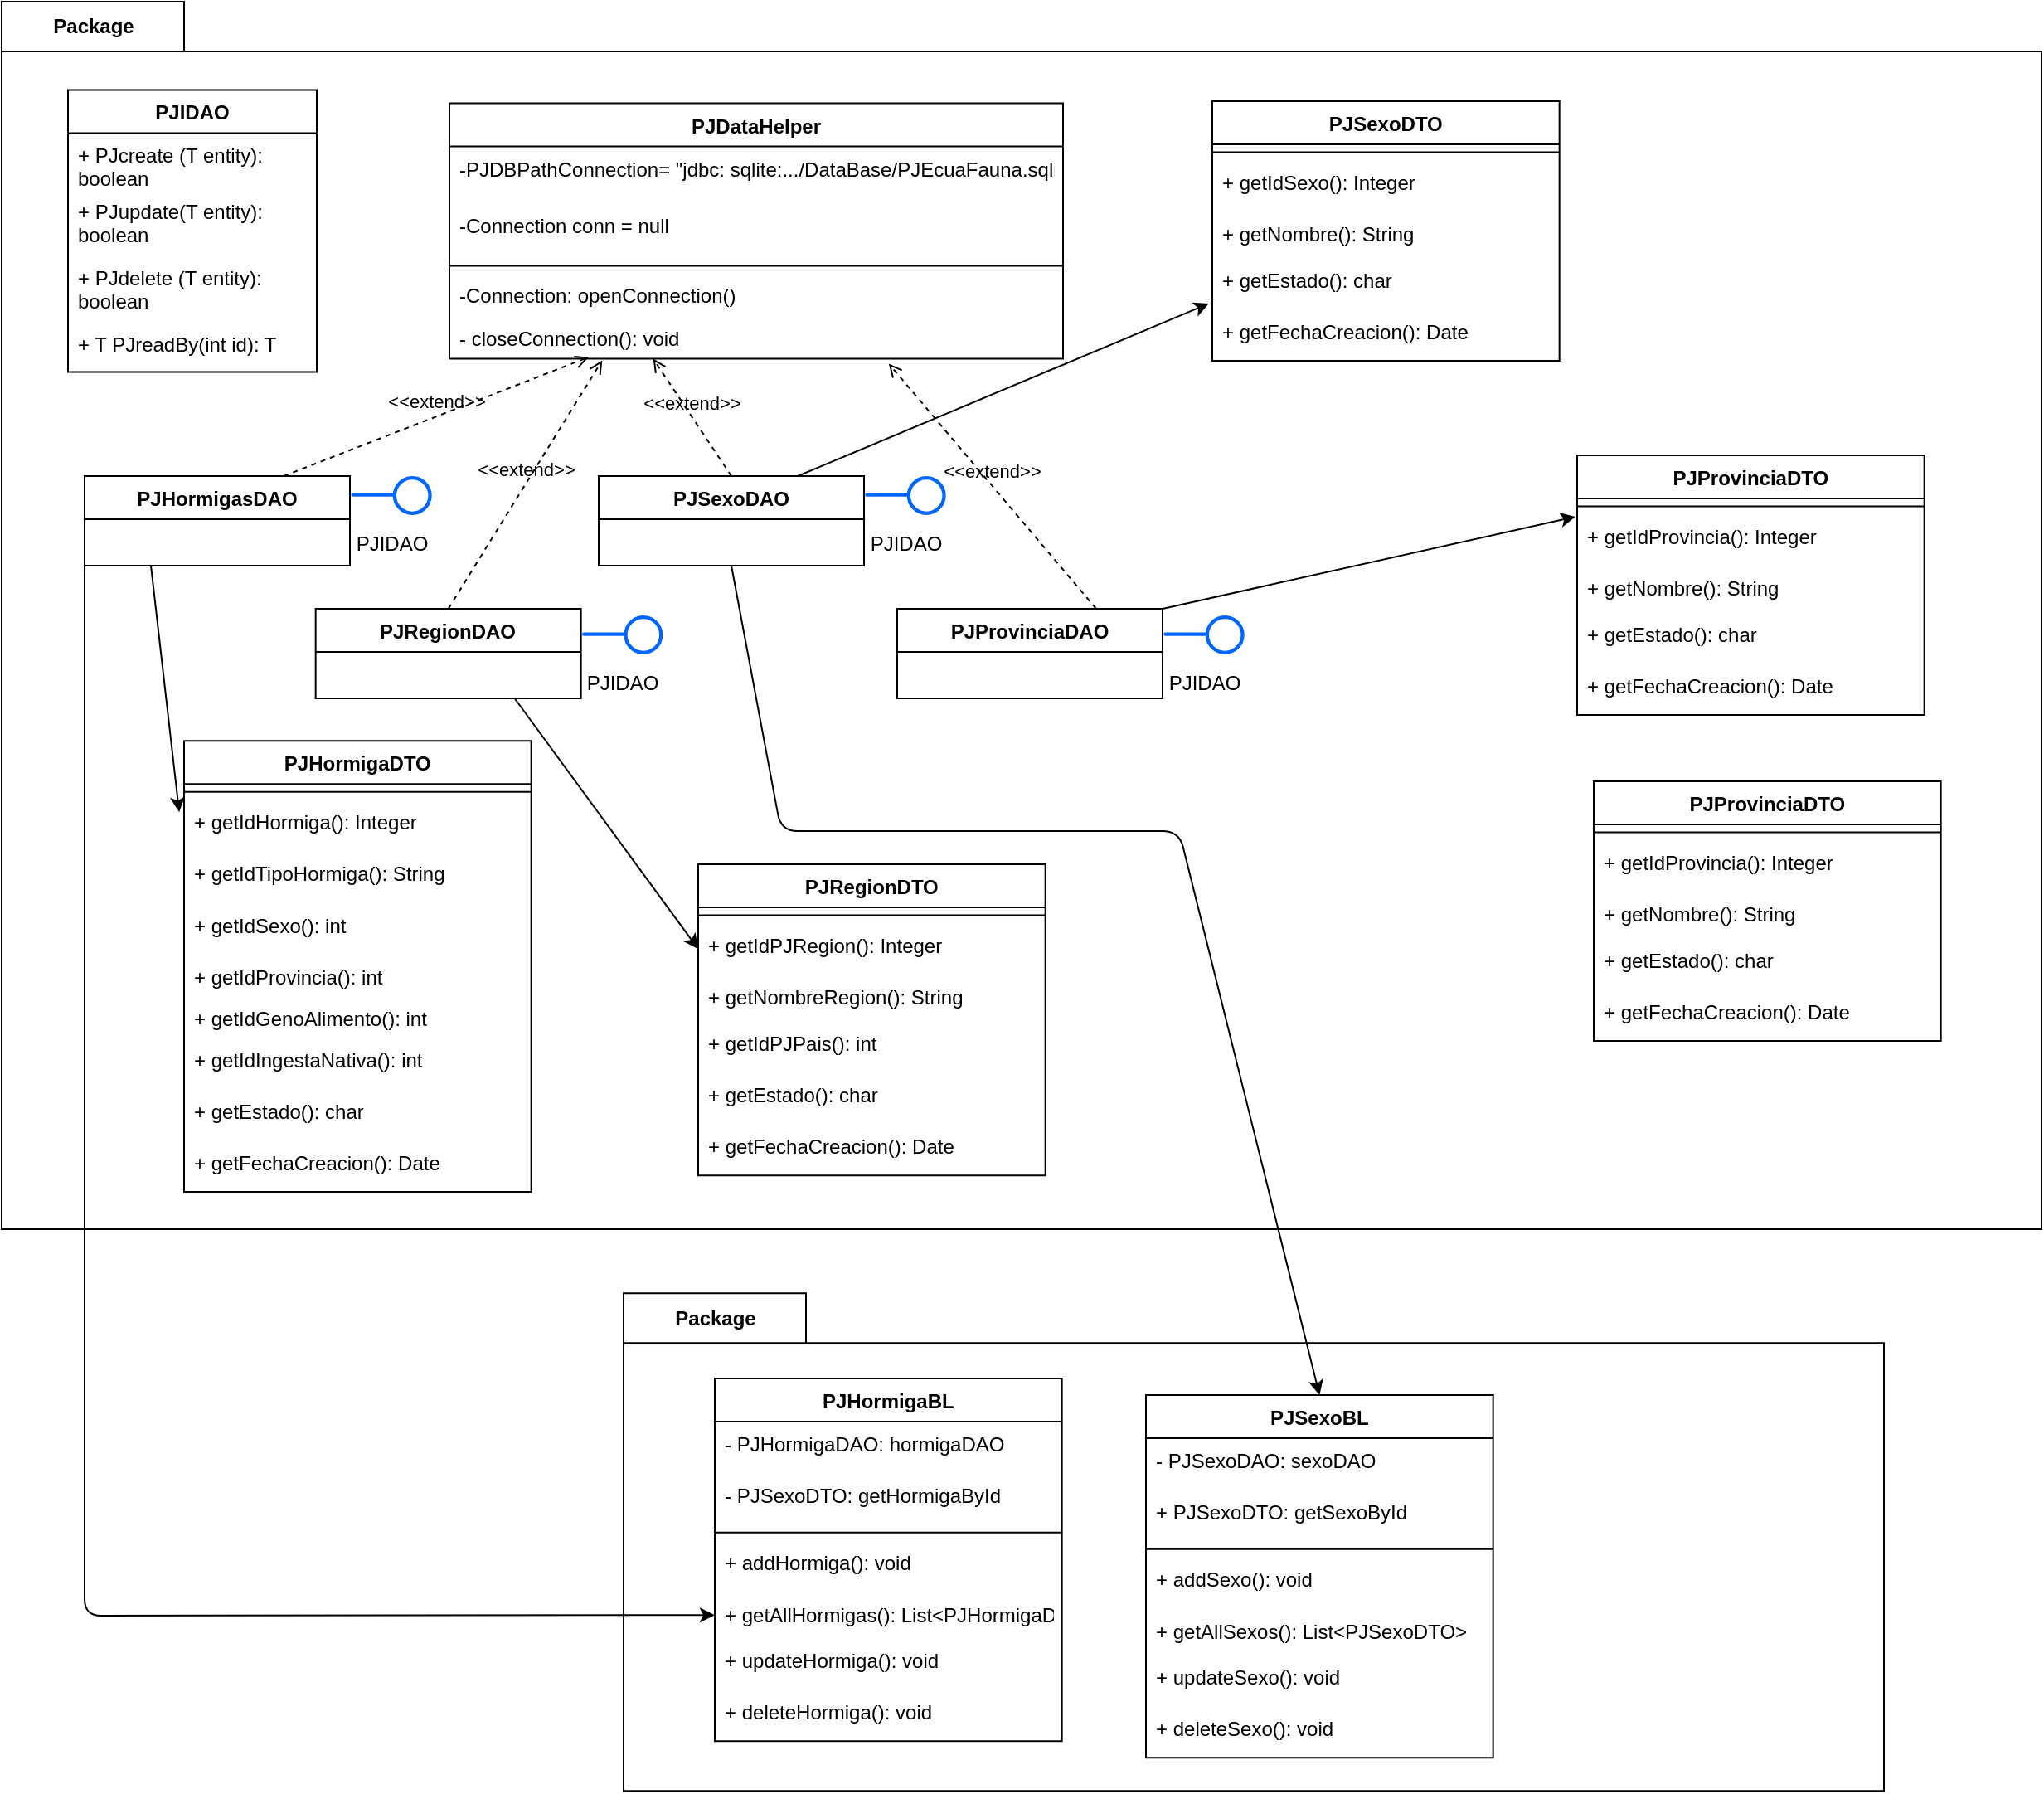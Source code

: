 <mxfile>
    <diagram id="jJ0p9y57wt_81p04c-W-" name="Page-1">
        <mxGraphModel dx="902" dy="467" grid="1" gridSize="10" guides="1" tooltips="1" connect="1" arrows="1" fold="1" page="1" pageScale="1" pageWidth="850" pageHeight="1100" math="0" shadow="0">
            <root>
                <mxCell id="0"/>
                <mxCell id="1" parent="0"/>
                <mxCell id="141" value="Package" style="shape=folder;fontStyle=1;tabWidth=110;tabHeight=30;tabPosition=left;html=1;boundedLbl=1;labelInHeader=1;container=1;collapsible=0;" vertex="1" parent="1">
                    <mxGeometry x="395" y="788.64" width="760" height="299.998" as="geometry"/>
                </mxCell>
                <mxCell id="142" value="" style="html=1;strokeColor=none;resizeWidth=1;resizeHeight=1;fillColor=none;part=1;connectable=0;allowArrows=0;deletable=0;" vertex="1" parent="141">
                    <mxGeometry width="760" height="196" relative="1" as="geometry">
                        <mxPoint y="30" as="offset"/>
                    </mxGeometry>
                </mxCell>
                <mxCell id="121" value="PJSexoBL" style="swimlane;fontStyle=1;align=center;verticalAlign=top;childLayout=stackLayout;horizontal=1;startSize=26;horizontalStack=0;resizeParent=1;resizeParentMax=0;resizeLast=0;collapsible=1;marginBottom=0;" vertex="1" parent="141">
                    <mxGeometry x="314.999" y="61.361" width="209.33" height="218.637" as="geometry"/>
                </mxCell>
                <mxCell id="122" value="- PJSexoDAO: sexoDAO" style="text;strokeColor=none;fillColor=none;align=left;verticalAlign=top;spacingLeft=4;spacingRight=4;overflow=hidden;rotatable=0;points=[[0,0.5],[1,0.5]];portConstraint=eastwest;" vertex="1" parent="121">
                    <mxGeometry y="26" width="209.33" height="31.073" as="geometry"/>
                </mxCell>
                <mxCell id="123" value="+ PJSexoDTO: getSexoById" style="text;strokeColor=none;fillColor=none;align=left;verticalAlign=top;spacingLeft=4;spacingRight=4;overflow=hidden;rotatable=0;points=[[0,0.5],[1,0.5]];portConstraint=eastwest;" vertex="1" parent="121">
                    <mxGeometry y="57.073" width="209.33" height="31.073" as="geometry"/>
                </mxCell>
                <mxCell id="124" value="" style="line;strokeWidth=1;fillColor=none;align=left;verticalAlign=middle;spacingTop=-1;spacingLeft=3;spacingRight=3;rotatable=0;labelPosition=right;points=[];portConstraint=eastwest;strokeColor=inherit;" vertex="1" parent="121">
                    <mxGeometry y="88.146" width="209.33" height="9.561" as="geometry"/>
                </mxCell>
                <mxCell id="125" value="+ addSexo(): void" style="text;strokeColor=none;fillColor=none;align=left;verticalAlign=top;spacingLeft=4;spacingRight=4;overflow=hidden;rotatable=0;points=[[0,0.5],[1,0.5]];portConstraint=eastwest;" vertex="1" parent="121">
                    <mxGeometry y="97.707" width="209.33" height="31.073" as="geometry"/>
                </mxCell>
                <mxCell id="126" value="+ getAllSexos(): List&lt;PJSexoDTO&gt;" style="text;strokeColor=none;fillColor=none;align=left;verticalAlign=top;spacingLeft=4;spacingRight=4;overflow=hidden;rotatable=0;points=[[0,0.5],[1,0.5]];portConstraint=eastwest;" vertex="1" parent="121">
                    <mxGeometry y="128.78" width="209.33" height="27.71" as="geometry"/>
                </mxCell>
                <mxCell id="127" value="+ updateSexo(): void" style="text;strokeColor=none;fillColor=none;align=left;verticalAlign=top;spacingLeft=4;spacingRight=4;overflow=hidden;rotatable=0;points=[[0,0.5],[1,0.5]];portConstraint=eastwest;" vertex="1" parent="121">
                    <mxGeometry y="156.49" width="209.33" height="31.073" as="geometry"/>
                </mxCell>
                <mxCell id="128" value="+ deleteSexo(): void" style="text;strokeColor=none;fillColor=none;align=left;verticalAlign=top;spacingLeft=4;spacingRight=4;overflow=hidden;rotatable=0;points=[[0,0.5],[1,0.5]];portConstraint=eastwest;" vertex="1" parent="121">
                    <mxGeometry y="187.564" width="209.33" height="31.073" as="geometry"/>
                </mxCell>
                <mxCell id="112" value="PJHormigaBL" style="swimlane;fontStyle=1;align=center;verticalAlign=top;childLayout=stackLayout;horizontal=1;startSize=26;horizontalStack=0;resizeParent=1;resizeParentMax=0;resizeLast=0;collapsible=1;marginBottom=0;" vertex="1" parent="141">
                    <mxGeometry x="54.999" y="51.361" width="209.33" height="218.637" as="geometry"/>
                </mxCell>
                <mxCell id="118" value="- PJHormigaDAO: hormigaDAO" style="text;strokeColor=none;fillColor=none;align=left;verticalAlign=top;spacingLeft=4;spacingRight=4;overflow=hidden;rotatable=0;points=[[0,0.5],[1,0.5]];portConstraint=eastwest;" vertex="1" parent="112">
                    <mxGeometry y="26" width="209.33" height="31.073" as="geometry"/>
                </mxCell>
                <mxCell id="119" value="- PJSexoDTO: getHormigaById" style="text;strokeColor=none;fillColor=none;align=left;verticalAlign=top;spacingLeft=4;spacingRight=4;overflow=hidden;rotatable=0;points=[[0,0.5],[1,0.5]];portConstraint=eastwest;" vertex="1" parent="112">
                    <mxGeometry y="57.073" width="209.33" height="31.073" as="geometry"/>
                </mxCell>
                <mxCell id="113" value="" style="line;strokeWidth=1;fillColor=none;align=left;verticalAlign=middle;spacingTop=-1;spacingLeft=3;spacingRight=3;rotatable=0;labelPosition=right;points=[];portConstraint=eastwest;strokeColor=inherit;" vertex="1" parent="112">
                    <mxGeometry y="88.146" width="209.33" height="9.561" as="geometry"/>
                </mxCell>
                <mxCell id="114" value="+ addHormiga(): void" style="text;strokeColor=none;fillColor=none;align=left;verticalAlign=top;spacingLeft=4;spacingRight=4;overflow=hidden;rotatable=0;points=[[0,0.5],[1,0.5]];portConstraint=eastwest;" vertex="1" parent="112">
                    <mxGeometry y="97.707" width="209.33" height="31.073" as="geometry"/>
                </mxCell>
                <mxCell id="115" value="+ getAllHormigas(): List&lt;PJHormigaDTO&gt;" style="text;strokeColor=none;fillColor=none;align=left;verticalAlign=top;spacingLeft=4;spacingRight=4;overflow=hidden;rotatable=0;points=[[0,0.5],[1,0.5]];portConstraint=eastwest;" vertex="1" parent="112">
                    <mxGeometry y="128.78" width="209.33" height="27.71" as="geometry"/>
                </mxCell>
                <mxCell id="116" value="+ updateHormiga(): void" style="text;strokeColor=none;fillColor=none;align=left;verticalAlign=top;spacingLeft=4;spacingRight=4;overflow=hidden;rotatable=0;points=[[0,0.5],[1,0.5]];portConstraint=eastwest;" vertex="1" parent="112">
                    <mxGeometry y="156.49" width="209.33" height="31.073" as="geometry"/>
                </mxCell>
                <mxCell id="117" value="+ deleteHormiga(): void" style="text;strokeColor=none;fillColor=none;align=left;verticalAlign=top;spacingLeft=4;spacingRight=4;overflow=hidden;rotatable=0;points=[[0,0.5],[1,0.5]];portConstraint=eastwest;" vertex="1" parent="112">
                    <mxGeometry y="187.564" width="209.33" height="31.073" as="geometry"/>
                </mxCell>
                <mxCell id="139" value="Package" style="shape=folder;fontStyle=1;tabWidth=110;tabHeight=30;tabPosition=left;html=1;boundedLbl=1;labelInHeader=1;container=1;collapsible=0;" vertex="1" parent="1">
                    <mxGeometry x="20" y="10" width="1230" height="740" as="geometry"/>
                </mxCell>
                <mxCell id="140" value="" style="html=1;strokeColor=none;resizeWidth=1;resizeHeight=1;fillColor=none;part=1;connectable=0;allowArrows=0;deletable=0;" vertex="1" parent="139">
                    <mxGeometry width="1230" height="518" relative="1" as="geometry">
                        <mxPoint y="30" as="offset"/>
                    </mxGeometry>
                </mxCell>
                <mxCell id="147" value="PJIDAO&lt;span style=&quot;color: rgba(0, 0, 0, 0); font-family: monospace; font-size: 0px; text-align: start; background-color: rgb(251, 251, 251);&quot;&gt;%3CmxGraphModel%3E%3Croot%3E%3CmxCell%20id%3D%220%22%2F%3E%3CmxCell%20id%3D%221%22%20parent%3D%220%22%2F%3E%3CmxCell%20id%3D%222%22%20value%3D%22%26amp%3Blt%3B%26amp%3Blt%3Bextend%26amp%3Bgt%3B%26amp%3Bgt%3B%22%20style%3D%22html%3D1%3BverticalAlign%3Dbottom%3BlabelBackgroundColor%3Dnone%3BendArrow%3Dopen%3BendFill%3D0%3Bdashed%3D1%3BexitX%3D0.75%3BexitY%3D0%3BexitDx%3D0%3BexitDy%3D0%3BentryX%3D0.227%3BentryY%3D0.962%3BentryDx%3D0%3BentryDy%3D0%3BentryPerimeter%3D0%3B%22%20edge%3D%221%22%20parent%3D%221%22%3E%3CmxGeometry%20width%3D%22160%22%20relative%3D%221%22%20as%3D%22geometry%22%3E%3CmxPoint%20x%3D%22190%22%20y%3D%22356%22%20as%3D%22sourcePoint%22%2F%3E%3CmxPoint%20x%3D%22373.99%22%20y%3D%22253.012%22%20as%3D%22targetPoint%22%2F%3E%3C%2FmxGeometry%3E%3C%2FmxCell%3E%3C%2Froot%3E%3C%2FmxGraphModel%3E&lt;/span&gt;" style="aspect=fixed;perimeter=ellipsePerimeter;html=1;align=center;shadow=0;dashed=0;spacingTop=3;image;image=img/lib/active_directory/interface.svg;" vertex="1" parent="139">
                    <mxGeometry x="210" y="286" width="50" height="23.5" as="geometry"/>
                </mxCell>
                <mxCell id="149" value="PJIDAO&lt;span style=&quot;color: rgba(0, 0, 0, 0); font-family: monospace; font-size: 0px; text-align: start; background-color: rgb(251, 251, 251);&quot;&gt;%3CmxGraphModel%3E%3Croot%3E%3CmxCell%20id%3D%220%22%2F%3E%3CmxCell%20id%3D%221%22%20parent%3D%220%22%2F%3E%3CmxCell%20id%3D%222%22%20value%3D%22%26amp%3Blt%3B%26amp%3Blt%3Bextend%26amp%3Bgt%3B%26amp%3Bgt%3B%22%20style%3D%22html%3D1%3BverticalAlign%3Dbottom%3BlabelBackgroundColor%3Dnone%3BendArrow%3Dopen%3BendFill%3D0%3Bdashed%3D1%3BexitX%3D0.75%3BexitY%3D0%3BexitDx%3D0%3BexitDy%3D0%3BentryX%3D0.227%3BentryY%3D0.962%3BentryDx%3D0%3BentryDy%3D0%3BentryPerimeter%3D0%3B%22%20edge%3D%221%22%20parent%3D%221%22%3E%3CmxGeometry%20width%3D%22160%22%20relative%3D%221%22%20as%3D%22geometry%22%3E%3CmxPoint%20x%3D%22190%22%20y%3D%22356%22%20as%3D%22sourcePoint%22%2F%3E%3CmxPoint%20x%3D%22373.99%22%20y%3D%22253.012%22%20as%3D%22targetPoint%22%2F%3E%3C%2FmxGeometry%3E%3C%2FmxCell%3E%3C%2Froot%3E%3C%2FmxGraphModel%3E&lt;/span&gt;" style="aspect=fixed;perimeter=ellipsePerimeter;html=1;align=center;shadow=0;dashed=0;spacingTop=3;image;image=img/lib/active_directory/interface.svg;" vertex="1" parent="139">
                    <mxGeometry x="349.33" y="370" width="50" height="23.5" as="geometry"/>
                </mxCell>
                <mxCell id="150" value="PJIDAO&lt;span style=&quot;color: rgba(0, 0, 0, 0); font-family: monospace; font-size: 0px; text-align: start; background-color: rgb(251, 251, 251);&quot;&gt;%3CmxGraphModel%3E%3Croot%3E%3CmxCell%20id%3D%220%22%2F%3E%3CmxCell%20id%3D%221%22%20parent%3D%220%22%2F%3E%3CmxCell%20id%3D%222%22%20value%3D%22%26amp%3Blt%3B%26amp%3Blt%3Bextend%26amp%3Bgt%3B%26amp%3Bgt%3B%22%20style%3D%22html%3D1%3BverticalAlign%3Dbottom%3BlabelBackgroundColor%3Dnone%3BendArrow%3Dopen%3BendFill%3D0%3Bdashed%3D1%3BexitX%3D0.75%3BexitY%3D0%3BexitDx%3D0%3BexitDy%3D0%3BentryX%3D0.227%3BentryY%3D0.962%3BentryDx%3D0%3BentryDy%3D0%3BentryPerimeter%3D0%3B%22%20edge%3D%221%22%20parent%3D%221%22%3E%3CmxGeometry%20width%3D%22160%22%20relative%3D%221%22%20as%3D%22geometry%22%3E%3CmxPoint%20x%3D%22190%22%20y%3D%22356%22%20as%3D%22sourcePoint%22%2F%3E%3CmxPoint%20x%3D%22373.99%22%20y%3D%22253.012%22%20as%3D%22targetPoint%22%2F%3E%3C%2FmxGeometry%3E%3C%2FmxCell%3E%3C%2Froot%3E%3C%2FmxGraphModel%3E&lt;/span&gt;" style="aspect=fixed;perimeter=ellipsePerimeter;html=1;align=center;shadow=0;dashed=0;spacingTop=3;image;image=img/lib/active_directory/interface.svg;" vertex="1" parent="139">
                    <mxGeometry x="520" y="286" width="50" height="23.5" as="geometry"/>
                </mxCell>
                <mxCell id="151" value="PJIDAO&lt;span style=&quot;color: rgba(0, 0, 0, 0); font-family: monospace; font-size: 0px; text-align: start; background-color: rgb(251, 251, 251);&quot;&gt;%3CmxGraphModel%3E%3Croot%3E%3CmxCell%20id%3D%220%22%2F%3E%3CmxCell%20id%3D%221%22%20parent%3D%220%22%2F%3E%3CmxCell%20id%3D%222%22%20value%3D%22%26amp%3Blt%3B%26amp%3Blt%3Bextend%26amp%3Bgt%3B%26amp%3Bgt%3B%22%20style%3D%22html%3D1%3BverticalAlign%3Dbottom%3BlabelBackgroundColor%3Dnone%3BendArrow%3Dopen%3BendFill%3D0%3Bdashed%3D1%3BexitX%3D0.75%3BexitY%3D0%3BexitDx%3D0%3BexitDy%3D0%3BentryX%3D0.227%3BentryY%3D0.962%3BentryDx%3D0%3BentryDy%3D0%3BentryPerimeter%3D0%3B%22%20edge%3D%221%22%20parent%3D%221%22%3E%3CmxGeometry%20width%3D%22160%22%20relative%3D%221%22%20as%3D%22geometry%22%3E%3CmxPoint%20x%3D%22190%22%20y%3D%22356%22%20as%3D%22sourcePoint%22%2F%3E%3CmxPoint%20x%3D%22373.99%22%20y%3D%22253.012%22%20as%3D%22targetPoint%22%2F%3E%3C%2FmxGeometry%3E%3C%2FmxCell%3E%3C%2Froot%3E%3C%2FmxGraphModel%3E&lt;/span&gt;" style="aspect=fixed;perimeter=ellipsePerimeter;html=1;align=center;shadow=0;dashed=0;spacingTop=3;image;image=img/lib/active_directory/interface.svg;" vertex="1" parent="139">
                    <mxGeometry x="700" y="370" width="50" height="23.5" as="geometry"/>
                </mxCell>
                <mxCell id="63" value="PJProvinciaDTO" style="swimlane;fontStyle=1;align=center;verticalAlign=top;childLayout=stackLayout;horizontal=1;startSize=26;horizontalStack=0;resizeParent=1;resizeParentMax=0;resizeLast=0;collapsible=1;marginBottom=0;" vertex="1" parent="139">
                    <mxGeometry x="949.999" y="273.504" width="209.33" height="156.49" as="geometry"/>
                </mxCell>
                <mxCell id="64" value="" style="line;strokeWidth=1;fillColor=none;align=left;verticalAlign=middle;spacingTop=-1;spacingLeft=3;spacingRight=3;rotatable=0;labelPosition=right;points=[];portConstraint=eastwest;strokeColor=inherit;" vertex="1" parent="63">
                    <mxGeometry y="26" width="209.33" height="9.561" as="geometry"/>
                </mxCell>
                <mxCell id="65" value="+ getIdProvincia(): Integer" style="text;strokeColor=none;fillColor=none;align=left;verticalAlign=top;spacingLeft=4;spacingRight=4;overflow=hidden;rotatable=0;points=[[0,0.5],[1,0.5]];portConstraint=eastwest;" vertex="1" parent="63">
                    <mxGeometry y="35.561" width="209.33" height="31.073" as="geometry"/>
                </mxCell>
                <mxCell id="66" value="+ getNombre(): String" style="text;strokeColor=none;fillColor=none;align=left;verticalAlign=top;spacingLeft=4;spacingRight=4;overflow=hidden;rotatable=0;points=[[0,0.5],[1,0.5]];portConstraint=eastwest;" vertex="1" parent="63">
                    <mxGeometry y="66.634" width="209.33" height="27.71" as="geometry"/>
                </mxCell>
                <mxCell id="73" value="+ getEstado(): char" style="text;strokeColor=none;fillColor=none;align=left;verticalAlign=top;spacingLeft=4;spacingRight=4;overflow=hidden;rotatable=0;points=[[0,0.5],[1,0.5]];portConstraint=eastwest;" vertex="1" parent="63">
                    <mxGeometry y="94.344" width="209.33" height="31.073" as="geometry"/>
                </mxCell>
                <mxCell id="72" value="+ getFechaCreacion(): Date" style="text;strokeColor=none;fillColor=none;align=left;verticalAlign=top;spacingLeft=4;spacingRight=4;overflow=hidden;rotatable=0;points=[[0,0.5],[1,0.5]];portConstraint=eastwest;" vertex="1" parent="63">
                    <mxGeometry y="125.417" width="209.33" height="31.073" as="geometry"/>
                </mxCell>
                <mxCell id="50" value="PJHormigaDTO" style="swimlane;fontStyle=1;align=center;verticalAlign=top;childLayout=stackLayout;horizontal=1;startSize=26;horizontalStack=0;resizeParent=1;resizeParentMax=0;resizeLast=0;collapsible=1;marginBottom=0;" vertex="1" parent="139">
                    <mxGeometry x="109.999" y="445.594" width="209.326" height="271.961" as="geometry"/>
                </mxCell>
                <mxCell id="51" value="" style="line;strokeWidth=1;fillColor=none;align=left;verticalAlign=middle;spacingTop=-1;spacingLeft=3;spacingRight=3;rotatable=0;labelPosition=right;points=[];portConstraint=eastwest;strokeColor=inherit;" vertex="1" parent="50">
                    <mxGeometry y="26" width="209.326" height="9.561" as="geometry"/>
                </mxCell>
                <mxCell id="53" value="+ getIdHormiga(): Integer" style="text;strokeColor=none;fillColor=none;align=left;verticalAlign=top;spacingLeft=4;spacingRight=4;overflow=hidden;rotatable=0;points=[[0,0.5],[1,0.5]];portConstraint=eastwest;" vertex="1" parent="50">
                    <mxGeometry y="35.561" width="209.326" height="31.073" as="geometry"/>
                </mxCell>
                <mxCell id="54" value="+ getIdTipoHormiga(): String" style="text;strokeColor=none;fillColor=none;align=left;verticalAlign=top;spacingLeft=4;spacingRight=4;overflow=hidden;rotatable=0;points=[[0,0.5],[1,0.5]];portConstraint=eastwest;" vertex="1" parent="50">
                    <mxGeometry y="66.634" width="209.326" height="31.073" as="geometry"/>
                </mxCell>
                <mxCell id="55" value="+ getIdSexo(): int" style="text;strokeColor=none;fillColor=none;align=left;verticalAlign=top;spacingLeft=4;spacingRight=4;overflow=hidden;rotatable=0;points=[[0,0.5],[1,0.5]];portConstraint=eastwest;" vertex="1" parent="50">
                    <mxGeometry y="97.707" width="209.326" height="31.073" as="geometry"/>
                </mxCell>
                <mxCell id="56" value="+ getIdProvincia(): int" style="text;strokeColor=none;fillColor=none;align=left;verticalAlign=top;spacingLeft=4;spacingRight=4;overflow=hidden;rotatable=0;points=[[0,0.5],[1,0.5]];portConstraint=eastwest;" vertex="1" parent="50">
                    <mxGeometry y="128.78" width="209.326" height="24.98" as="geometry"/>
                </mxCell>
                <mxCell id="57" value="+ getIdGenoAlimento(): int" style="text;strokeColor=none;fillColor=none;align=left;verticalAlign=top;spacingLeft=4;spacingRight=4;overflow=hidden;rotatable=0;points=[[0,0.5],[1,0.5]];portConstraint=eastwest;" vertex="1" parent="50">
                    <mxGeometry y="153.761" width="209.326" height="24.98" as="geometry"/>
                </mxCell>
                <mxCell id="58" value="+ getIdIngestaNativa(): int" style="text;strokeColor=none;fillColor=none;align=left;verticalAlign=top;spacingLeft=4;spacingRight=4;overflow=hidden;rotatable=0;points=[[0,0.5],[1,0.5]];portConstraint=eastwest;" vertex="1" parent="50">
                    <mxGeometry y="178.741" width="209.326" height="31.073" as="geometry"/>
                </mxCell>
                <mxCell id="59" value="+ getEstado(): char" style="text;strokeColor=none;fillColor=none;align=left;verticalAlign=top;spacingLeft=4;spacingRight=4;overflow=hidden;rotatable=0;points=[[0,0.5],[1,0.5]];portConstraint=eastwest;" vertex="1" parent="50">
                    <mxGeometry y="209.814" width="209.326" height="31.073" as="geometry"/>
                </mxCell>
                <mxCell id="60" value="+ getFechaCreacion(): Date" style="text;strokeColor=none;fillColor=none;align=left;verticalAlign=top;spacingLeft=4;spacingRight=4;overflow=hidden;rotatable=0;points=[[0,0.5],[1,0.5]];portConstraint=eastwest;" vertex="1" parent="50">
                    <mxGeometry y="240.888" width="209.326" height="31.073" as="geometry"/>
                </mxCell>
                <mxCell id="74" value="PJProvinciaDTO" style="swimlane;fontStyle=1;align=center;verticalAlign=top;childLayout=stackLayout;horizontal=1;startSize=26;horizontalStack=0;resizeParent=1;resizeParentMax=0;resizeLast=0;collapsible=1;marginBottom=0;" vertex="1" parent="139">
                    <mxGeometry x="959.999" y="470.004" width="209.33" height="156.49" as="geometry"/>
                </mxCell>
                <mxCell id="75" value="" style="line;strokeWidth=1;fillColor=none;align=left;verticalAlign=middle;spacingTop=-1;spacingLeft=3;spacingRight=3;rotatable=0;labelPosition=right;points=[];portConstraint=eastwest;strokeColor=inherit;" vertex="1" parent="74">
                    <mxGeometry y="26" width="209.33" height="9.561" as="geometry"/>
                </mxCell>
                <mxCell id="76" value="+ getIdProvincia(): Integer" style="text;strokeColor=none;fillColor=none;align=left;verticalAlign=top;spacingLeft=4;spacingRight=4;overflow=hidden;rotatable=0;points=[[0,0.5],[1,0.5]];portConstraint=eastwest;" vertex="1" parent="74">
                    <mxGeometry y="35.561" width="209.33" height="31.073" as="geometry"/>
                </mxCell>
                <mxCell id="77" value="+ getNombre(): String" style="text;strokeColor=none;fillColor=none;align=left;verticalAlign=top;spacingLeft=4;spacingRight=4;overflow=hidden;rotatable=0;points=[[0,0.5],[1,0.5]];portConstraint=eastwest;" vertex="1" parent="74">
                    <mxGeometry y="66.634" width="209.33" height="27.71" as="geometry"/>
                </mxCell>
                <mxCell id="78" value="+ getEstado(): char" style="text;strokeColor=none;fillColor=none;align=left;verticalAlign=top;spacingLeft=4;spacingRight=4;overflow=hidden;rotatable=0;points=[[0,0.5],[1,0.5]];portConstraint=eastwest;" vertex="1" parent="74">
                    <mxGeometry y="94.344" width="209.33" height="31.073" as="geometry"/>
                </mxCell>
                <mxCell id="79" value="+ getFechaCreacion(): Date" style="text;strokeColor=none;fillColor=none;align=left;verticalAlign=top;spacingLeft=4;spacingRight=4;overflow=hidden;rotatable=0;points=[[0,0.5],[1,0.5]];portConstraint=eastwest;" vertex="1" parent="74">
                    <mxGeometry y="125.417" width="209.33" height="31.073" as="geometry"/>
                </mxCell>
                <mxCell id="81" value="PJRegionDTO" style="swimlane;fontStyle=1;align=center;verticalAlign=top;childLayout=stackLayout;horizontal=1;startSize=26;horizontalStack=0;resizeParent=1;resizeParentMax=0;resizeLast=0;collapsible=1;marginBottom=0;" vertex="1" parent="139">
                    <mxGeometry x="419.999" y="520.004" width="209.33" height="187.564" as="geometry"/>
                </mxCell>
                <mxCell id="82" value="" style="line;strokeWidth=1;fillColor=none;align=left;verticalAlign=middle;spacingTop=-1;spacingLeft=3;spacingRight=3;rotatable=0;labelPosition=right;points=[];portConstraint=eastwest;strokeColor=inherit;" vertex="1" parent="81">
                    <mxGeometry y="26" width="209.33" height="9.561" as="geometry"/>
                </mxCell>
                <mxCell id="83" value="+ getIdPJRegion(): Integer" style="text;strokeColor=none;fillColor=none;align=left;verticalAlign=top;spacingLeft=4;spacingRight=4;overflow=hidden;rotatable=0;points=[[0,0.5],[1,0.5]];portConstraint=eastwest;" vertex="1" parent="81">
                    <mxGeometry y="35.561" width="209.33" height="31.073" as="geometry"/>
                </mxCell>
                <mxCell id="84" value="+ getNombreRegion(): String" style="text;strokeColor=none;fillColor=none;align=left;verticalAlign=top;spacingLeft=4;spacingRight=4;overflow=hidden;rotatable=0;points=[[0,0.5],[1,0.5]];portConstraint=eastwest;" vertex="1" parent="81">
                    <mxGeometry y="66.634" width="209.33" height="27.71" as="geometry"/>
                </mxCell>
                <mxCell id="85" value="+ getIdPJPais(): int" style="text;strokeColor=none;fillColor=none;align=left;verticalAlign=top;spacingLeft=4;spacingRight=4;overflow=hidden;rotatable=0;points=[[0,0.5],[1,0.5]];portConstraint=eastwest;" vertex="1" parent="81">
                    <mxGeometry y="94.344" width="209.33" height="31.073" as="geometry"/>
                </mxCell>
                <mxCell id="87" value="+ getEstado(): char" style="text;strokeColor=none;fillColor=none;align=left;verticalAlign=top;spacingLeft=4;spacingRight=4;overflow=hidden;rotatable=0;points=[[0,0.5],[1,0.5]];portConstraint=eastwest;" vertex="1" parent="81">
                    <mxGeometry y="125.417" width="209.33" height="31.073" as="geometry"/>
                </mxCell>
                <mxCell id="86" value="+ getFechaCreacion(): Date" style="text;strokeColor=none;fillColor=none;align=left;verticalAlign=top;spacingLeft=4;spacingRight=4;overflow=hidden;rotatable=0;points=[[0,0.5],[1,0.5]];portConstraint=eastwest;" vertex="1" parent="81">
                    <mxGeometry y="156.49" width="209.33" height="31.073" as="geometry"/>
                </mxCell>
                <mxCell id="88" value="PJSexoDTO" style="swimlane;fontStyle=1;align=center;verticalAlign=top;childLayout=stackLayout;horizontal=1;startSize=26;horizontalStack=0;resizeParent=1;resizeParentMax=0;resizeLast=0;collapsible=1;marginBottom=0;" vertex="1" parent="139">
                    <mxGeometry x="729.999" y="60.001" width="209.33" height="156.49" as="geometry"/>
                </mxCell>
                <mxCell id="89" value="" style="line;strokeWidth=1;fillColor=none;align=left;verticalAlign=middle;spacingTop=-1;spacingLeft=3;spacingRight=3;rotatable=0;labelPosition=right;points=[];portConstraint=eastwest;strokeColor=inherit;" vertex="1" parent="88">
                    <mxGeometry y="26" width="209.33" height="9.561" as="geometry"/>
                </mxCell>
                <mxCell id="90" value="+ getIdSexo(): Integer" style="text;strokeColor=none;fillColor=none;align=left;verticalAlign=top;spacingLeft=4;spacingRight=4;overflow=hidden;rotatable=0;points=[[0,0.5],[1,0.5]];portConstraint=eastwest;" vertex="1" parent="88">
                    <mxGeometry y="35.561" width="209.33" height="31.073" as="geometry"/>
                </mxCell>
                <mxCell id="91" value="+ getNombre(): String" style="text;strokeColor=none;fillColor=none;align=left;verticalAlign=top;spacingLeft=4;spacingRight=4;overflow=hidden;rotatable=0;points=[[0,0.5],[1,0.5]];portConstraint=eastwest;" vertex="1" parent="88">
                    <mxGeometry y="66.634" width="209.33" height="27.71" as="geometry"/>
                </mxCell>
                <mxCell id="93" value="+ getEstado(): char" style="text;strokeColor=none;fillColor=none;align=left;verticalAlign=top;spacingLeft=4;spacingRight=4;overflow=hidden;rotatable=0;points=[[0,0.5],[1,0.5]];portConstraint=eastwest;" vertex="1" parent="88">
                    <mxGeometry y="94.344" width="209.33" height="31.073" as="geometry"/>
                </mxCell>
                <mxCell id="94" value="+ getFechaCreacion(): Date" style="text;strokeColor=none;fillColor=none;align=left;verticalAlign=top;spacingLeft=4;spacingRight=4;overflow=hidden;rotatable=0;points=[[0,0.5],[1,0.5]];portConstraint=eastwest;" vertex="1" parent="88">
                    <mxGeometry y="125.417" width="209.33" height="31.073" as="geometry"/>
                </mxCell>
                <mxCell id="101" value="PJIDAO" style="swimlane;fontStyle=1;align=center;verticalAlign=top;childLayout=stackLayout;horizontal=1;startSize=26;horizontalStack=0;resizeParent=1;resizeParentMax=0;resizeLast=0;collapsible=1;marginBottom=0;whiteSpace=wrap;html=1;" vertex="1" parent="139">
                    <mxGeometry x="40" y="53.25" width="150" height="170" as="geometry"/>
                </mxCell>
                <mxCell id="102" value="+ PJcreate (T entity): boolean" style="text;strokeColor=none;fillColor=none;align=left;verticalAlign=top;spacingLeft=4;spacingRight=4;overflow=hidden;rotatable=0;points=[[0,0.5],[1,0.5]];portConstraint=eastwest;whiteSpace=wrap;html=1;" vertex="1" parent="101">
                    <mxGeometry y="26" width="150" height="34" as="geometry"/>
                </mxCell>
                <mxCell id="103" value="+ PJupdate(T entity): boolean" style="text;strokeColor=none;fillColor=none;align=left;verticalAlign=top;spacingLeft=4;spacingRight=4;overflow=hidden;rotatable=0;points=[[0,0.5],[1,0.5]];portConstraint=eastwest;whiteSpace=wrap;html=1;" vertex="1" parent="101">
                    <mxGeometry y="60" width="150" height="40" as="geometry"/>
                </mxCell>
                <mxCell id="104" value="+ PJdelete (T entity): boolean" style="text;strokeColor=none;fillColor=none;align=left;verticalAlign=top;spacingLeft=4;spacingRight=4;overflow=hidden;rotatable=0;points=[[0,0.5],[1,0.5]];portConstraint=eastwest;whiteSpace=wrap;html=1;" vertex="1" parent="101">
                    <mxGeometry y="100" width="150" height="40" as="geometry"/>
                </mxCell>
                <mxCell id="105" value="+ T PJreadBy(int id): T" style="text;strokeColor=none;fillColor=none;align=left;verticalAlign=top;spacingLeft=4;spacingRight=4;overflow=hidden;rotatable=0;points=[[0,0.5],[1,0.5]];portConstraint=eastwest;whiteSpace=wrap;html=1;" vertex="1" parent="101">
                    <mxGeometry y="140" width="150" height="30" as="geometry"/>
                </mxCell>
                <mxCell id="95" value="PJDataHelper" style="swimlane;fontStyle=1;align=center;verticalAlign=top;childLayout=stackLayout;horizontal=1;startSize=26;horizontalStack=0;resizeParent=1;resizeParentMax=0;resizeLast=0;collapsible=1;marginBottom=0;" vertex="1" parent="139">
                    <mxGeometry x="270" y="61.25" width="370" height="154" as="geometry"/>
                </mxCell>
                <mxCell id="96" value="-PJDBPathConnection= &quot;jdbc: sqlite:.../DataBase/PJEcuaFauna.sqlite&quot; " style="text;strokeColor=none;fillColor=none;align=left;verticalAlign=top;spacingLeft=4;spacingRight=4;overflow=hidden;rotatable=0;points=[[0,0.5],[1,0.5]];portConstraint=eastwest;" vertex="1" parent="95">
                    <mxGeometry y="26" width="370" height="34" as="geometry"/>
                </mxCell>
                <mxCell id="97" value="-Connection conn = null" style="text;strokeColor=none;fillColor=none;align=left;verticalAlign=top;spacingLeft=4;spacingRight=4;overflow=hidden;rotatable=0;points=[[0,0.5],[1,0.5]];portConstraint=eastwest;" vertex="1" parent="95">
                    <mxGeometry y="60" width="370" height="34" as="geometry"/>
                </mxCell>
                <mxCell id="98" value="" style="line;strokeWidth=1;fillColor=none;align=left;verticalAlign=middle;spacingTop=-1;spacingLeft=3;spacingRight=3;rotatable=0;labelPosition=right;points=[];portConstraint=eastwest;strokeColor=inherit;" vertex="1" parent="95">
                    <mxGeometry y="94" width="370" height="8" as="geometry"/>
                </mxCell>
                <mxCell id="99" value="-Connection: openConnection()" style="text;strokeColor=none;fillColor=none;align=left;verticalAlign=top;spacingLeft=4;spacingRight=4;overflow=hidden;rotatable=0;points=[[0,0.5],[1,0.5]];portConstraint=eastwest;" vertex="1" parent="95">
                    <mxGeometry y="102" width="370" height="26" as="geometry"/>
                </mxCell>
                <mxCell id="100" value="- closeConnection(): void" style="text;strokeColor=none;fillColor=none;align=left;verticalAlign=top;spacingLeft=4;spacingRight=4;overflow=hidden;rotatable=0;points=[[0,0.5],[1,0.5]];portConstraint=eastwest;" vertex="1" parent="95">
                    <mxGeometry y="128" width="370" height="26" as="geometry"/>
                </mxCell>
                <mxCell id="106" value="PJHormigasDAO" style="swimlane;fontStyle=1;align=center;verticalAlign=top;childLayout=stackLayout;horizontal=1;startSize=26;horizontalStack=0;resizeParent=1;resizeParentMax=0;resizeLast=0;collapsible=1;marginBottom=0;whiteSpace=wrap;html=1;" vertex="1" parent="139">
                    <mxGeometry x="50" y="286" width="160" height="54" as="geometry"/>
                </mxCell>
                <mxCell id="143" value="&amp;lt;&amp;lt;extend&amp;gt;&amp;gt;" style="html=1;verticalAlign=bottom;labelBackgroundColor=none;endArrow=open;endFill=0;dashed=1;exitX=0.75;exitY=0;exitDx=0;exitDy=0;entryX=0.227;entryY=0.962;entryDx=0;entryDy=0;entryPerimeter=0;" edge="1" parent="139" source="106" target="100">
                    <mxGeometry width="160" relative="1" as="geometry">
                        <mxPoint x="340" y="350" as="sourcePoint"/>
                        <mxPoint x="500" y="350" as="targetPoint"/>
                    </mxGeometry>
                </mxCell>
                <mxCell id="154" style="edgeStyle=none;html=1;exitX=0.25;exitY=1;exitDx=0;exitDy=0;entryX=-0.014;entryY=0.239;entryDx=0;entryDy=0;entryPerimeter=0;" edge="1" parent="139" source="106" target="53">
                    <mxGeometry relative="1" as="geometry"/>
                </mxCell>
                <mxCell id="109" value="PJRegionDAO" style="swimlane;fontStyle=1;align=center;verticalAlign=top;childLayout=stackLayout;horizontal=1;startSize=26;horizontalStack=0;resizeParent=1;resizeParentMax=0;resizeLast=0;collapsible=1;marginBottom=0;whiteSpace=wrap;html=1;" vertex="1" parent="139">
                    <mxGeometry x="189.33" y="366" width="160" height="54" as="geometry"/>
                </mxCell>
                <mxCell id="144" value="&amp;lt;&amp;lt;extend&amp;gt;&amp;gt;" style="html=1;verticalAlign=bottom;labelBackgroundColor=none;endArrow=open;endFill=0;dashed=1;exitX=0.5;exitY=0;exitDx=0;exitDy=0;entryX=0.249;entryY=1.038;entryDx=0;entryDy=0;entryPerimeter=0;" edge="1" parent="139" source="109" target="100">
                    <mxGeometry width="160" relative="1" as="geometry">
                        <mxPoint x="180" y="356" as="sourcePoint"/>
                        <mxPoint x="363.99" y="253.012" as="targetPoint"/>
                    </mxGeometry>
                </mxCell>
                <mxCell id="155" style="edgeStyle=none;html=1;exitX=0.75;exitY=1;exitDx=0;exitDy=0;entryX=0;entryY=0.5;entryDx=0;entryDy=0;" edge="1" parent="139" source="109" target="83">
                    <mxGeometry relative="1" as="geometry"/>
                </mxCell>
                <mxCell id="110" value="PJSexoDAO" style="swimlane;fontStyle=1;align=center;verticalAlign=top;childLayout=stackLayout;horizontal=1;startSize=26;horizontalStack=0;resizeParent=1;resizeParentMax=0;resizeLast=0;collapsible=1;marginBottom=0;whiteSpace=wrap;html=1;" vertex="1" parent="139">
                    <mxGeometry x="360" y="286" width="160" height="54" as="geometry"/>
                </mxCell>
                <mxCell id="145" value="&amp;lt;&amp;lt;extend&amp;gt;&amp;gt;" style="html=1;verticalAlign=bottom;labelBackgroundColor=none;endArrow=open;endFill=0;dashed=1;exitX=0.5;exitY=0;exitDx=0;exitDy=0;entryX=0.332;entryY=1;entryDx=0;entryDy=0;entryPerimeter=0;" edge="1" parent="139" source="110" target="100">
                    <mxGeometry width="160" relative="1" as="geometry">
                        <mxPoint x="190" y="366" as="sourcePoint"/>
                        <mxPoint x="373.99" y="263.012" as="targetPoint"/>
                    </mxGeometry>
                </mxCell>
                <mxCell id="156" style="edgeStyle=none;html=1;exitX=0.75;exitY=0;exitDx=0;exitDy=0;entryX=-0.01;entryY=0.89;entryDx=0;entryDy=0;entryPerimeter=0;" edge="1" parent="139" source="110" target="93">
                    <mxGeometry relative="1" as="geometry"/>
                </mxCell>
                <mxCell id="111" value="PJProvinciaDAO" style="swimlane;fontStyle=1;align=center;verticalAlign=top;childLayout=stackLayout;horizontal=1;startSize=26;horizontalStack=0;resizeParent=1;resizeParentMax=0;resizeLast=0;collapsible=1;marginBottom=0;whiteSpace=wrap;html=1;" vertex="1" parent="139">
                    <mxGeometry x="540" y="366" width="160" height="54" as="geometry"/>
                </mxCell>
                <mxCell id="146" value="&amp;lt;&amp;lt;extend&amp;gt;&amp;gt;" style="html=1;verticalAlign=bottom;labelBackgroundColor=none;endArrow=open;endFill=0;dashed=1;exitX=0.75;exitY=0;exitDx=0;exitDy=0;entryX=0.716;entryY=1.115;entryDx=0;entryDy=0;entryPerimeter=0;" edge="1" parent="139" source="111" target="100">
                    <mxGeometry width="160" relative="1" as="geometry">
                        <mxPoint x="200" y="376" as="sourcePoint"/>
                        <mxPoint x="383.99" y="273.012" as="targetPoint"/>
                    </mxGeometry>
                </mxCell>
                <mxCell id="157" style="edgeStyle=none;html=1;exitX=1;exitY=0;exitDx=0;exitDy=0;entryX=-0.005;entryY=0.046;entryDx=0;entryDy=0;entryPerimeter=0;" edge="1" parent="139" source="111" target="65">
                    <mxGeometry relative="1" as="geometry"/>
                </mxCell>
                <mxCell id="153" style="edgeStyle=none;html=1;exitX=0;exitY=1;exitDx=0;exitDy=0;entryX=0;entryY=0.5;entryDx=0;entryDy=0;" edge="1" parent="1" source="106" target="115">
                    <mxGeometry relative="1" as="geometry">
                        <Array as="points">
                            <mxPoint x="70" y="983"/>
                        </Array>
                    </mxGeometry>
                </mxCell>
                <mxCell id="158" style="edgeStyle=none;html=1;exitX=0.5;exitY=1;exitDx=0;exitDy=0;entryX=0.5;entryY=0;entryDx=0;entryDy=0;" edge="1" parent="1" source="110" target="121">
                    <mxGeometry relative="1" as="geometry">
                        <Array as="points">
                            <mxPoint x="490" y="510"/>
                            <mxPoint x="730" y="510"/>
                        </Array>
                    </mxGeometry>
                </mxCell>
            </root>
        </mxGraphModel>
    </diagram>
</mxfile>